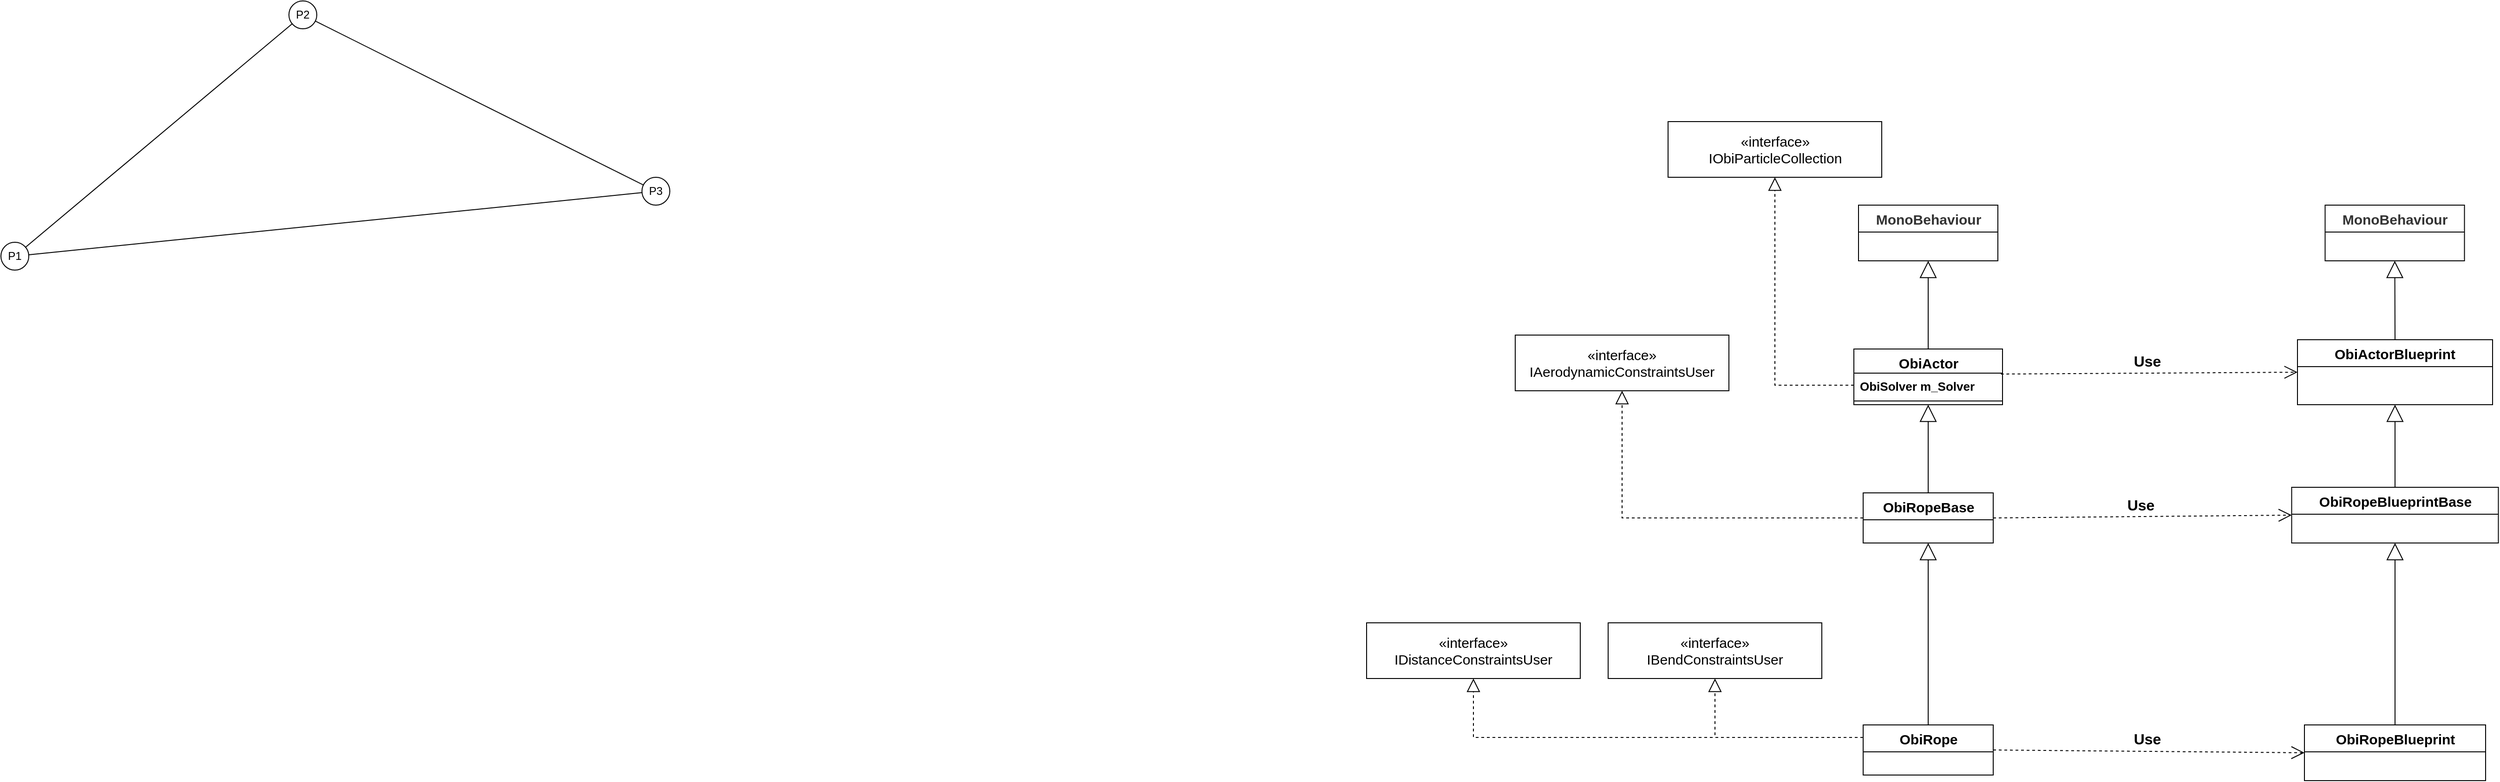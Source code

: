 <mxfile version="26.2.2">
  <diagram name="Page-1" id="929967ad-93f9-6ef4-fab6-5d389245f69c">
    <mxGraphModel dx="3821.5" dy="1103" grid="1" gridSize="10" guides="1" tooltips="1" connect="1" arrows="1" fold="1" page="1" pageScale="1.5" pageWidth="1169" pageHeight="826" background="none" math="0" shadow="0">
      <root>
        <mxCell id="0" style=";html=1;" />
        <mxCell id="1" style=";html=1;" parent="0" />
        <mxCell id="WOfRERGr82b6D8CEGfpx-5" value="&lt;b&gt;&lt;font style=&quot;font-size: 15px;&quot;&gt;ObiRopeBase&lt;/font&gt;&lt;/b&gt;" style="swimlane;fontStyle=1;align=center;verticalAlign=middle;childLayout=stackLayout;horizontal=1;startSize=29;horizontalStack=0;resizeParent=1;resizeParentMax=0;resizeLast=0;collapsible=0;marginBottom=0;html=1;whiteSpace=wrap;" parent="1" vertex="1">
          <mxGeometry x="304.5" y="710" width="140" height="54" as="geometry" />
        </mxCell>
        <mxCell id="WOfRERGr82b6D8CEGfpx-6" value="&lt;b&gt;&lt;font style=&quot;font-size: 15px;&quot;&gt;ObiRope&lt;/font&gt;&lt;/b&gt;" style="swimlane;fontStyle=1;align=center;verticalAlign=middle;childLayout=stackLayout;horizontal=1;startSize=29;horizontalStack=0;resizeParent=1;resizeParentMax=0;resizeLast=0;collapsible=0;marginBottom=0;html=1;whiteSpace=wrap;" parent="1" vertex="1">
          <mxGeometry x="304.5" y="960" width="140" height="54" as="geometry" />
        </mxCell>
        <mxCell id="WOfRERGr82b6D8CEGfpx-8" value="" style="endArrow=block;endSize=16;endFill=0;html=1;rounded=0;entryX=0.5;entryY=1;entryDx=0;entryDy=0;exitX=0.5;exitY=0;exitDx=0;exitDy=0;" parent="1" source="WOfRERGr82b6D8CEGfpx-5" target="WOfRERGr82b6D8CEGfpx-28" edge="1">
          <mxGeometry width="160" relative="1" as="geometry">
            <mxPoint x="459.5" y="1010" as="sourcePoint" />
            <mxPoint x="619.5" y="1010" as="targetPoint" />
          </mxGeometry>
        </mxCell>
        <mxCell id="WOfRERGr82b6D8CEGfpx-9" value="" style="endArrow=block;endSize=16;endFill=0;html=1;rounded=0;entryX=0.5;entryY=1;entryDx=0;entryDy=0;exitX=0.5;exitY=0;exitDx=0;exitDy=0;" parent="1" source="WOfRERGr82b6D8CEGfpx-6" target="WOfRERGr82b6D8CEGfpx-5" edge="1">
          <mxGeometry width="160" relative="1" as="geometry">
            <mxPoint x="469.5" y="920" as="sourcePoint" />
            <mxPoint x="469.5" y="820" as="targetPoint" />
          </mxGeometry>
        </mxCell>
        <mxCell id="WOfRERGr82b6D8CEGfpx-10" value="&lt;b&gt;&lt;font style=&quot;font-size: 15px;&quot;&gt;ObiActorBlueprint&lt;/font&gt;&lt;/b&gt;" style="swimlane;fontStyle=1;align=center;verticalAlign=middle;childLayout=stackLayout;horizontal=1;startSize=29;horizontalStack=0;resizeParent=1;resizeParentMax=0;resizeLast=0;collapsible=0;marginBottom=0;html=1;whiteSpace=wrap;" parent="1" vertex="1">
          <mxGeometry x="772" y="545" width="210" height="70" as="geometry" />
        </mxCell>
        <mxCell id="WOfRERGr82b6D8CEGfpx-11" value="&lt;b&gt;&lt;font style=&quot;font-size: 15px;&quot;&gt;ObiRopeBlueprintBase&lt;/font&gt;&lt;/b&gt;" style="swimlane;fontStyle=1;align=center;verticalAlign=middle;childLayout=stackLayout;horizontal=1;startSize=29;horizontalStack=0;resizeParent=1;resizeParentMax=0;resizeLast=0;collapsible=0;marginBottom=0;html=1;whiteSpace=wrap;" parent="1" vertex="1">
          <mxGeometry x="765.75" y="704" width="222.5" height="60" as="geometry" />
        </mxCell>
        <mxCell id="WOfRERGr82b6D8CEGfpx-12" value="&lt;b&gt;&lt;font style=&quot;font-size: 15px;&quot;&gt;ObiRopeBlueprint&lt;/font&gt;&lt;/b&gt;" style="swimlane;fontStyle=1;align=center;verticalAlign=middle;childLayout=stackLayout;horizontal=1;startSize=29;horizontalStack=0;resizeParent=1;resizeParentMax=0;resizeLast=0;collapsible=0;marginBottom=0;html=1;whiteSpace=wrap;" parent="1" vertex="1">
          <mxGeometry x="779.5" y="960" width="195" height="60" as="geometry" />
        </mxCell>
        <mxCell id="WOfRERGr82b6D8CEGfpx-13" value="" style="endArrow=block;endSize=16;endFill=0;html=1;rounded=0;entryX=0.5;entryY=1;entryDx=0;entryDy=0;exitX=0.5;exitY=0;exitDx=0;exitDy=0;" parent="1" source="WOfRERGr82b6D8CEGfpx-11" target="WOfRERGr82b6D8CEGfpx-10" edge="1">
          <mxGeometry width="160" relative="1" as="geometry">
            <mxPoint x="966.75" y="1020" as="sourcePoint" />
            <mxPoint x="1126.75" y="1020" as="targetPoint" />
          </mxGeometry>
        </mxCell>
        <mxCell id="WOfRERGr82b6D8CEGfpx-14" value="" style="endArrow=block;endSize=16;endFill=0;html=1;rounded=0;entryX=0.5;entryY=1;entryDx=0;entryDy=0;exitX=0.5;exitY=0;exitDx=0;exitDy=0;" parent="1" source="WOfRERGr82b6D8CEGfpx-12" target="WOfRERGr82b6D8CEGfpx-11" edge="1">
          <mxGeometry width="160" relative="1" as="geometry">
            <mxPoint x="976.75" y="930" as="sourcePoint" />
            <mxPoint x="976.75" y="830" as="targetPoint" />
          </mxGeometry>
        </mxCell>
        <mxCell id="WOfRERGr82b6D8CEGfpx-15" value="&lt;font style=&quot;font-size: 15px;&quot;&gt;«interface»&lt;br&gt;IObiParticleCollection&lt;/font&gt;" style="html=1;whiteSpace=wrap;" parent="1" vertex="1">
          <mxGeometry x="94.5" y="310" width="230" height="60" as="geometry" />
        </mxCell>
        <mxCell id="WOfRERGr82b6D8CEGfpx-16" value="&lt;span style=&quot;color: rgb(51, 51, 51); font-family: Arial, sans-serif; text-align: start; background-color: rgb(255, 255, 255);&quot;&gt;&lt;font style=&quot;font-size: 15px;&quot;&gt;MonoBehaviour&lt;/font&gt;&lt;/span&gt;" style="swimlane;fontStyle=1;align=center;verticalAlign=middle;childLayout=stackLayout;horizontal=1;startSize=29;horizontalStack=0;resizeParent=1;resizeParentMax=0;resizeLast=0;collapsible=0;marginBottom=0;html=1;whiteSpace=wrap;" parent="1" vertex="1">
          <mxGeometry x="299.5" y="400" width="150" height="60" as="geometry" />
        </mxCell>
        <mxCell id="WOfRERGr82b6D8CEGfpx-17" value="" style="endArrow=block;endSize=16;endFill=0;html=1;rounded=0;entryX=0.5;entryY=1;entryDx=0;entryDy=0;exitX=0.5;exitY=0;exitDx=0;exitDy=0;" parent="1" source="WOfRERGr82b6D8CEGfpx-28" target="WOfRERGr82b6D8CEGfpx-16" edge="1">
          <mxGeometry width="160" relative="1" as="geometry">
            <mxPoint x="384.5" y="580" as="sourcePoint" />
            <mxPoint x="384.5" y="480" as="targetPoint" />
          </mxGeometry>
        </mxCell>
        <mxCell id="WOfRERGr82b6D8CEGfpx-18" value="&lt;span style=&quot;color: rgb(51, 51, 51); font-family: Arial, sans-serif; text-align: start; background-color: rgb(255, 255, 255);&quot;&gt;&lt;font style=&quot;font-size: 15px;&quot;&gt;MonoBehaviour&lt;/font&gt;&lt;/span&gt;" style="swimlane;fontStyle=1;align=center;verticalAlign=middle;childLayout=stackLayout;horizontal=1;startSize=29;horizontalStack=0;resizeParent=1;resizeParentMax=0;resizeLast=0;collapsible=0;marginBottom=0;html=1;whiteSpace=wrap;" parent="1" vertex="1">
          <mxGeometry x="801.75" y="400" width="150" height="60" as="geometry" />
        </mxCell>
        <mxCell id="WOfRERGr82b6D8CEGfpx-19" value="" style="endArrow=block;endSize=16;endFill=0;html=1;rounded=0;entryX=0.5;entryY=1;entryDx=0;entryDy=0;exitX=0.5;exitY=0;exitDx=0;exitDy=0;" parent="1" source="WOfRERGr82b6D8CEGfpx-10" target="WOfRERGr82b6D8CEGfpx-18" edge="1">
          <mxGeometry width="160" relative="1" as="geometry">
            <mxPoint x="876.25" y="574" as="sourcePoint" />
            <mxPoint x="876.25" y="490" as="targetPoint" />
          </mxGeometry>
        </mxCell>
        <mxCell id="WOfRERGr82b6D8CEGfpx-20" value="" style="endArrow=block;dashed=1;endFill=0;endSize=12;html=1;rounded=0;entryX=0.5;entryY=1;entryDx=0;entryDy=0;exitX=0;exitY=0.5;exitDx=0;exitDy=0;edgeStyle=orthogonalEdgeStyle;" parent="1" source="WOfRERGr82b6D8CEGfpx-29" target="WOfRERGr82b6D8CEGfpx-15" edge="1">
          <mxGeometry width="160" relative="1" as="geometry">
            <mxPoint x="554.5" y="680" as="sourcePoint" />
            <mxPoint x="714.5" y="680" as="targetPoint" />
          </mxGeometry>
        </mxCell>
        <mxCell id="WOfRERGr82b6D8CEGfpx-21" value="&lt;font style=&quot;font-size: 15px;&quot;&gt;«interface»&lt;br&gt;IAerodynamicConstraintsUser&lt;/font&gt;" style="html=1;whiteSpace=wrap;" parent="1" vertex="1">
          <mxGeometry x="-70" y="540" width="230" height="60" as="geometry" />
        </mxCell>
        <mxCell id="WOfRERGr82b6D8CEGfpx-22" value="" style="endArrow=block;dashed=1;endFill=0;endSize=12;html=1;rounded=0;entryX=0.5;entryY=1;entryDx=0;entryDy=0;exitX=0;exitY=0.5;exitDx=0;exitDy=0;edgeStyle=orthogonalEdgeStyle;" parent="1" source="WOfRERGr82b6D8CEGfpx-5" target="WOfRERGr82b6D8CEGfpx-21" edge="1">
          <mxGeometry width="160" relative="1" as="geometry">
            <mxPoint x="524.5" y="820" as="sourcePoint" />
            <mxPoint x="80" y="680" as="targetPoint" />
          </mxGeometry>
        </mxCell>
        <mxCell id="WOfRERGr82b6D8CEGfpx-23" value="&lt;font style=&quot;font-size: 15px;&quot;&gt;«interface»&lt;br&gt;IDistanceConstraintsUser&lt;/font&gt;" style="html=1;whiteSpace=wrap;" parent="1" vertex="1">
          <mxGeometry x="-230" y="850" width="230" height="60" as="geometry" />
        </mxCell>
        <mxCell id="WOfRERGr82b6D8CEGfpx-24" value="&lt;font style=&quot;font-size: 15px;&quot;&gt;«interface»&lt;br&gt;IBendConstraintsUser&lt;/font&gt;" style="html=1;whiteSpace=wrap;" parent="1" vertex="1">
          <mxGeometry x="30" y="850" width="230" height="60" as="geometry" />
        </mxCell>
        <mxCell id="WOfRERGr82b6D8CEGfpx-25" value="" style="endArrow=block;dashed=1;endFill=0;endSize=12;html=1;rounded=0;entryX=0.5;entryY=1;entryDx=0;entryDy=0;exitX=0;exitY=0.25;exitDx=0;exitDy=0;edgeStyle=orthogonalEdgeStyle;" parent="1" source="WOfRERGr82b6D8CEGfpx-6" target="WOfRERGr82b6D8CEGfpx-23" edge="1">
          <mxGeometry width="160" relative="1" as="geometry">
            <mxPoint x="474.5" y="1057" as="sourcePoint" />
            <mxPoint x="694.5" y="940" as="targetPoint" />
          </mxGeometry>
        </mxCell>
        <mxCell id="WOfRERGr82b6D8CEGfpx-26" value="" style="endArrow=block;dashed=1;endFill=0;endSize=12;html=1;rounded=0;entryX=0.5;entryY=1;entryDx=0;entryDy=0;exitX=0;exitY=0.25;exitDx=0;exitDy=0;edgeStyle=orthogonalEdgeStyle;" parent="1" source="WOfRERGr82b6D8CEGfpx-6" target="WOfRERGr82b6D8CEGfpx-24" edge="1">
          <mxGeometry width="160" relative="1" as="geometry">
            <mxPoint x="449.5" y="1017" as="sourcePoint" />
            <mxPoint x="659.5" y="910" as="targetPoint" />
          </mxGeometry>
        </mxCell>
        <mxCell id="WOfRERGr82b6D8CEGfpx-28" value="&lt;b&gt;&lt;font style=&quot;font-size: 15px;&quot;&gt;ObiActor&lt;/font&gt;&lt;/b&gt;" style="swimlane;fontStyle=1;align=center;verticalAlign=top;childLayout=stackLayout;horizontal=1;startSize=26;horizontalStack=0;resizeParent=1;resizeParentMax=0;resizeLast=0;collapsible=1;marginBottom=0;whiteSpace=wrap;html=1;" parent="1" vertex="1">
          <mxGeometry x="294.5" y="555" width="160" height="60" as="geometry" />
        </mxCell>
        <mxCell id="WOfRERGr82b6D8CEGfpx-29" value="&lt;span style=&quot;text-align: center; text-wrap-mode: nowrap;&quot;&gt;&lt;b&gt;&lt;font style=&quot;font-size: 13px;&quot;&gt;ObiSolver m_Solver&lt;/font&gt;&lt;/b&gt;&lt;/span&gt;" style="text;strokeColor=none;fillColor=none;align=left;verticalAlign=top;spacingLeft=4;spacingRight=4;overflow=hidden;rotatable=0;points=[[0,0.5],[1,0.5]];portConstraint=eastwest;whiteSpace=wrap;html=1;" parent="WOfRERGr82b6D8CEGfpx-28" vertex="1">
          <mxGeometry y="26" width="160" height="26" as="geometry" />
        </mxCell>
        <mxCell id="WOfRERGr82b6D8CEGfpx-30" value="" style="line;strokeWidth=1;fillColor=none;align=left;verticalAlign=middle;spacingTop=-1;spacingLeft=3;spacingRight=3;rotatable=0;labelPosition=right;points=[];portConstraint=eastwest;strokeColor=inherit;" parent="WOfRERGr82b6D8CEGfpx-28" vertex="1">
          <mxGeometry y="52" width="160" height="8" as="geometry" />
        </mxCell>
        <mxCell id="WOfRERGr82b6D8CEGfpx-32" value="&lt;font style=&quot;font-size: 16px;&quot;&gt;&lt;b&gt;Use&lt;/b&gt;&lt;/font&gt;" style="endArrow=open;endSize=12;dashed=1;html=1;rounded=0;entryX=0;entryY=0.5;entryDx=0;entryDy=0;exitX=0.989;exitY=0.038;exitDx=0;exitDy=0;exitPerimeter=0;" parent="1" source="WOfRERGr82b6D8CEGfpx-29" target="WOfRERGr82b6D8CEGfpx-10" edge="1">
          <mxGeometry x="-0.012" y="13" width="160" relative="1" as="geometry">
            <mxPoint x="744.5" y="600" as="sourcePoint" />
            <mxPoint x="904.5" y="600" as="targetPoint" />
            <mxPoint as="offset" />
          </mxGeometry>
        </mxCell>
        <mxCell id="WOfRERGr82b6D8CEGfpx-34" value="&lt;font style=&quot;font-size: 16px;&quot;&gt;&lt;b&gt;Use&lt;/b&gt;&lt;/font&gt;" style="endArrow=open;endSize=12;dashed=1;html=1;rounded=0;entryX=0;entryY=0.5;entryDx=0;entryDy=0;exitX=1;exitY=0.5;exitDx=0;exitDy=0;" parent="1" source="WOfRERGr82b6D8CEGfpx-5" target="WOfRERGr82b6D8CEGfpx-11" edge="1">
          <mxGeometry x="-0.012" y="13" width="160" relative="1" as="geometry">
            <mxPoint x="477.75" y="740" as="sourcePoint" />
            <mxPoint x="801.75" y="743" as="targetPoint" />
            <mxPoint as="offset" />
          </mxGeometry>
        </mxCell>
        <mxCell id="WOfRERGr82b6D8CEGfpx-35" value="&lt;font style=&quot;font-size: 16px;&quot;&gt;&lt;b&gt;Use&lt;/b&gt;&lt;/font&gt;" style="endArrow=open;endSize=12;dashed=1;html=1;rounded=0;entryX=0;entryY=0.5;entryDx=0;entryDy=0;exitX=1;exitY=0.5;exitDx=0;exitDy=0;" parent="1" source="WOfRERGr82b6D8CEGfpx-6" target="WOfRERGr82b6D8CEGfpx-12" edge="1">
          <mxGeometry x="-0.012" y="13" width="160" relative="1" as="geometry">
            <mxPoint x="430" y="910" as="sourcePoint" />
            <mxPoint x="756" y="907" as="targetPoint" />
            <mxPoint as="offset" />
          </mxGeometry>
        </mxCell>
        <mxCell id="G-8XVHJH_4ssoG4T3hCS-1" value="P1" style="ellipse;whiteSpace=wrap;html=1;aspect=fixed;" vertex="1" parent="1">
          <mxGeometry x="-1700" y="440" width="30" height="30" as="geometry" />
        </mxCell>
        <mxCell id="G-8XVHJH_4ssoG4T3hCS-2" value="P2" style="ellipse;whiteSpace=wrap;html=1;aspect=fixed;" vertex="1" parent="1">
          <mxGeometry x="-1390" y="180" width="30" height="30" as="geometry" />
        </mxCell>
        <mxCell id="G-8XVHJH_4ssoG4T3hCS-3" value="P3" style="ellipse;whiteSpace=wrap;html=1;aspect=fixed;" vertex="1" parent="1">
          <mxGeometry x="-1010" y="370" width="30" height="30" as="geometry" />
        </mxCell>
        <mxCell id="G-8XVHJH_4ssoG4T3hCS-4" value="" style="endArrow=none;html=1;rounded=0;" edge="1" parent="1" source="G-8XVHJH_4ssoG4T3hCS-1" target="G-8XVHJH_4ssoG4T3hCS-2">
          <mxGeometry width="50" height="50" relative="1" as="geometry">
            <mxPoint x="-1420" y="400" as="sourcePoint" />
            <mxPoint x="-1370" y="350" as="targetPoint" />
          </mxGeometry>
        </mxCell>
        <mxCell id="G-8XVHJH_4ssoG4T3hCS-5" value="" style="endArrow=none;html=1;rounded=0;" edge="1" parent="1" source="G-8XVHJH_4ssoG4T3hCS-3" target="G-8XVHJH_4ssoG4T3hCS-2">
          <mxGeometry width="50" height="50" relative="1" as="geometry">
            <mxPoint x="-1280" y="330" as="sourcePoint" />
            <mxPoint x="-1230" y="280" as="targetPoint" />
          </mxGeometry>
        </mxCell>
        <mxCell id="G-8XVHJH_4ssoG4T3hCS-6" value="" style="endArrow=none;html=1;rounded=0;" edge="1" parent="1" source="G-8XVHJH_4ssoG4T3hCS-1" target="G-8XVHJH_4ssoG4T3hCS-3">
          <mxGeometry width="50" height="50" relative="1" as="geometry">
            <mxPoint x="-1280" y="480" as="sourcePoint" />
            <mxPoint x="-1230" y="430" as="targetPoint" />
          </mxGeometry>
        </mxCell>
      </root>
    </mxGraphModel>
  </diagram>
</mxfile>
